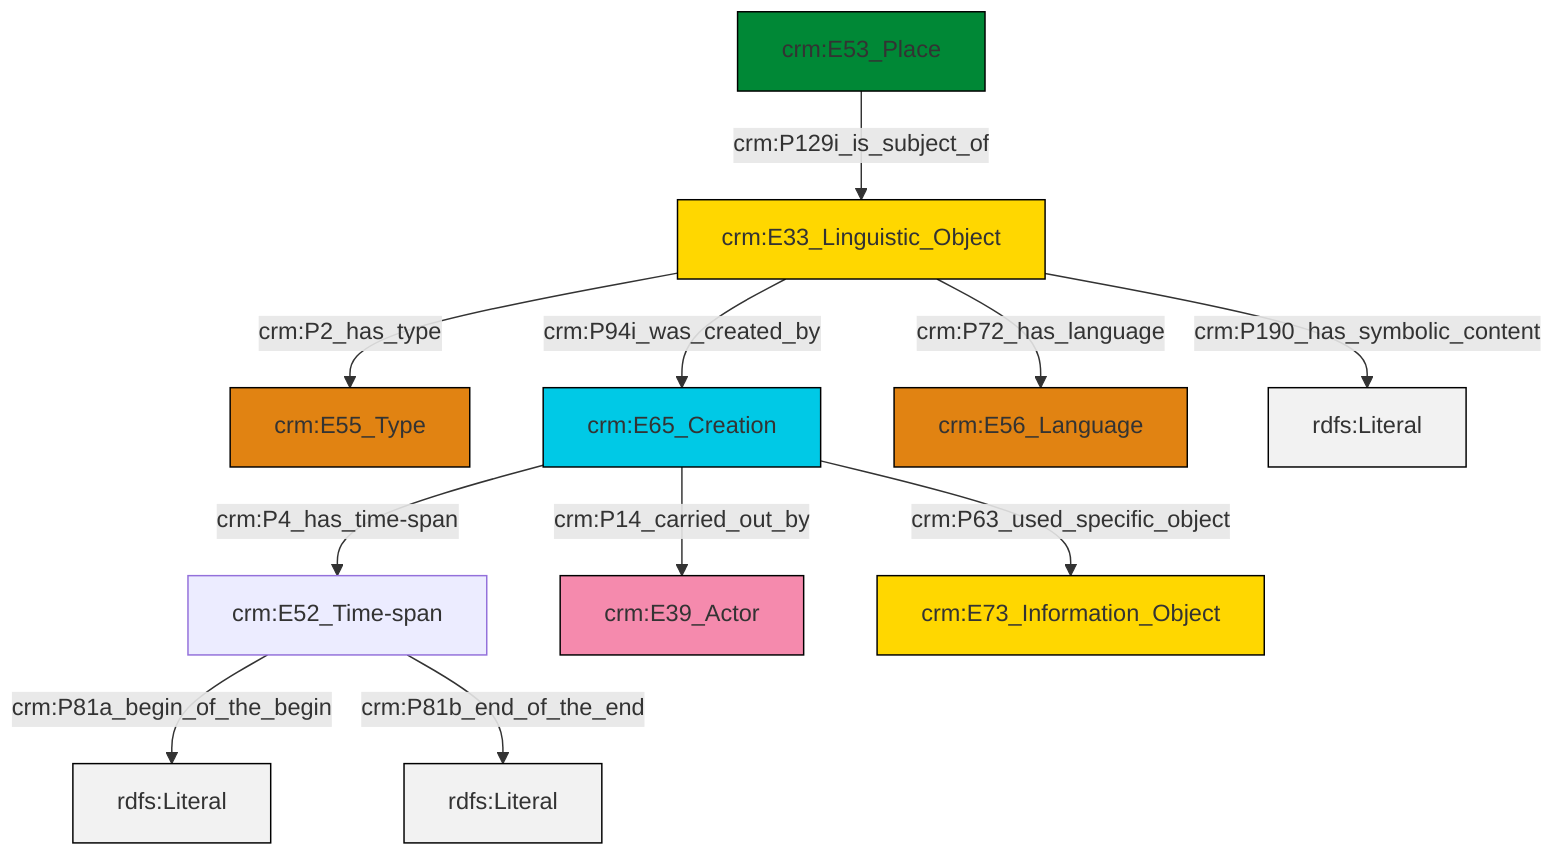 graph TD
classDef Literal fill:#f2f2f2,stroke:#000000;
classDef CRM_Entity fill:#FFFFFF,stroke:#000000;
classDef Temporal_Entity fill:#00C9E6, stroke:#000000;
classDef Type fill:#E18312, stroke:#000000;
classDef Time-Span fill:#2C9C91, stroke:#000000;
classDef Appellation fill:#FFEB7F, stroke:#000000;
classDef Place fill:#008836, stroke:#000000;
classDef Persistent_Item fill:#B266B2, stroke:#000000;
classDef Conceptual_Object fill:#FFD700, stroke:#000000;
classDef Physical_Thing fill:#D2B48C, stroke:#000000;
classDef Actor fill:#f58aad, stroke:#000000;
classDef PC_Classes fill:#4ce600, stroke:#000000;
classDef Multi fill:#cccccc,stroke:#000000;

2["crm:E53_Place"]:::Place -->|crm:P129i_is_subject_of| 3["crm:E33_Linguistic_Object"]:::Conceptual_Object
4["crm:E65_Creation"]:::Temporal_Entity -->|crm:P4_has_time-span| 5["crm:E52_Time-span"]:::Default
5["crm:E52_Time-span"]:::Default -->|crm:P81a_begin_of_the_begin| 9[rdfs:Literal]:::Literal
3["crm:E33_Linguistic_Object"]:::Conceptual_Object -->|crm:P72_has_language| 6["crm:E56_Language"]:::Type
3["crm:E33_Linguistic_Object"]:::Conceptual_Object -->|crm:P2_has_type| 0["crm:E55_Type"]:::Type
4["crm:E65_Creation"]:::Temporal_Entity -->|crm:P14_carried_out_by| 13["crm:E39_Actor"]:::Actor
4["crm:E65_Creation"]:::Temporal_Entity -->|crm:P63_used_specific_object| 15["crm:E73_Information_Object"]:::Conceptual_Object
3["crm:E33_Linguistic_Object"]:::Conceptual_Object -->|crm:P94i_was_created_by| 4["crm:E65_Creation"]:::Temporal_Entity
3["crm:E33_Linguistic_Object"]:::Conceptual_Object -->|crm:P190_has_symbolic_content| 17[rdfs:Literal]:::Literal
5["crm:E52_Time-span"]:::Default -->|crm:P81b_end_of_the_end| 18[rdfs:Literal]:::Literal